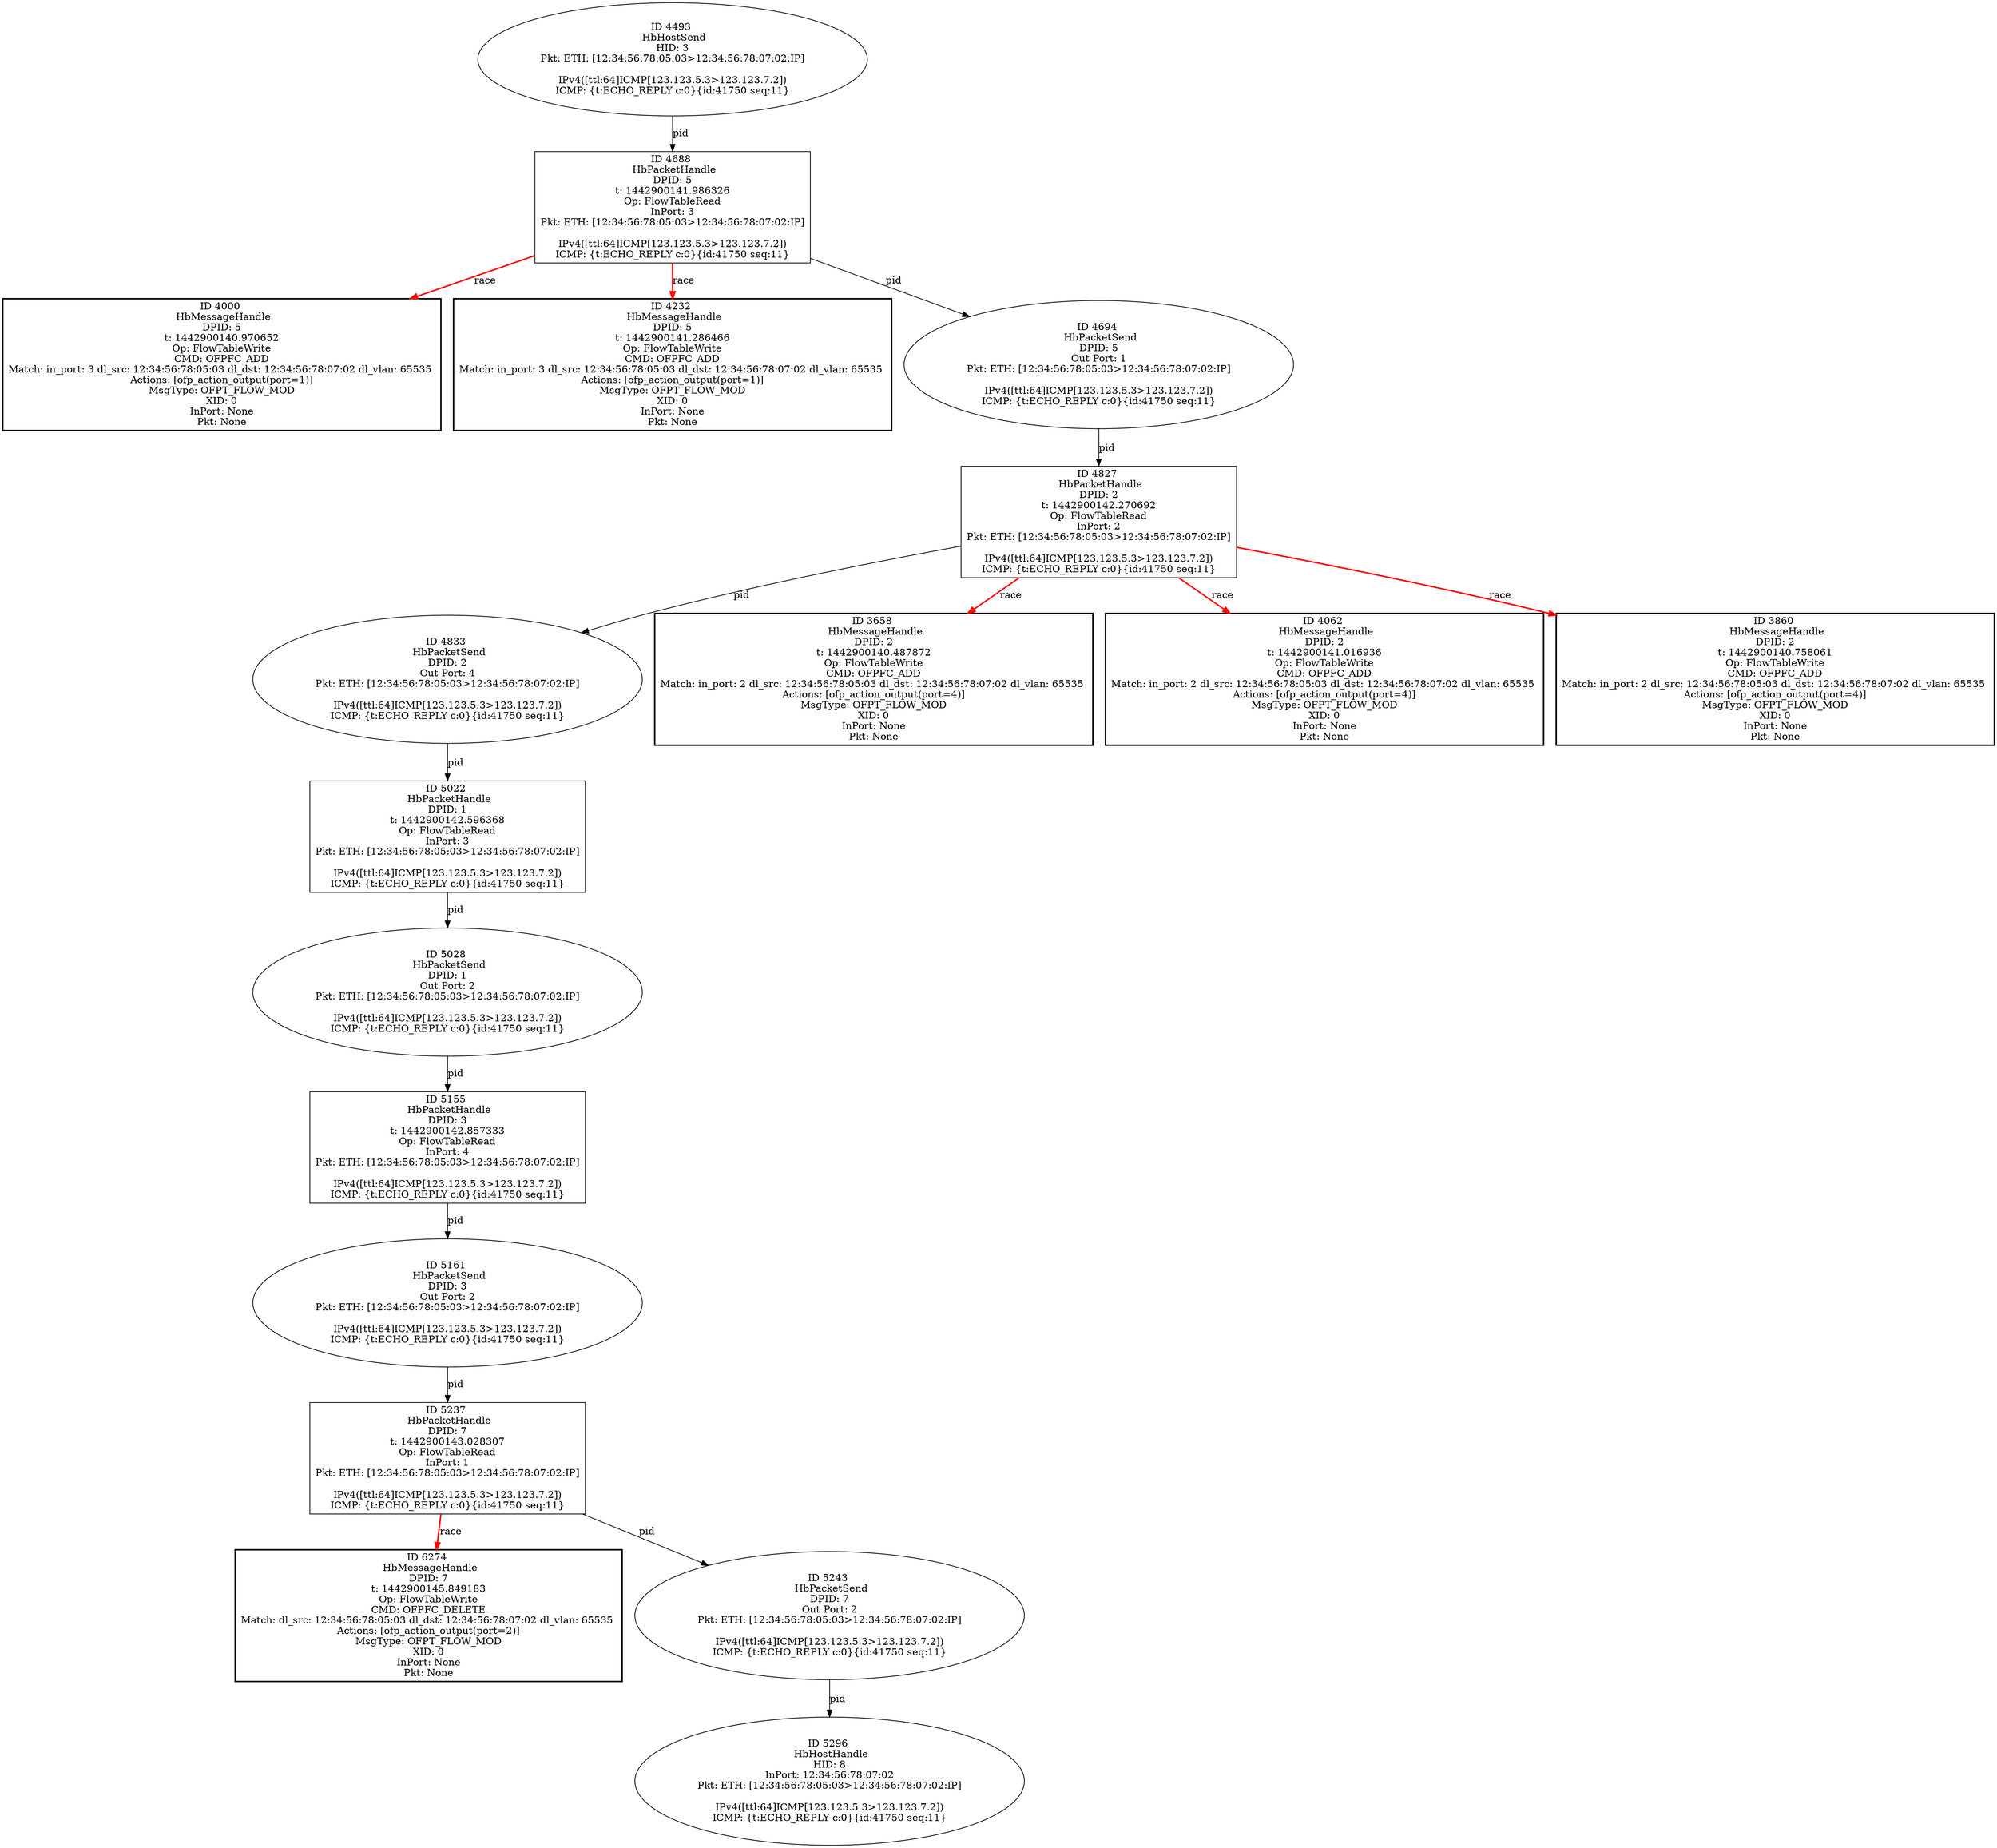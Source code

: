 strict digraph G {
4000 [shape=box, style=bold, event=<hb_events.HbMessageHandle object at 0x10b9cee50>, label="ID 4000 
 HbMessageHandle
DPID: 5
t: 1442900140.970652
Op: FlowTableWrite
CMD: OFPFC_ADD
Match: in_port: 3 dl_src: 12:34:56:78:05:03 dl_dst: 12:34:56:78:07:02 dl_vlan: 65535 
Actions: [ofp_action_output(port=1)]
MsgType: OFPT_FLOW_MOD
XID: 0
InPort: None
Pkt: None"];
4833 [shape=oval, event=<hb_events.HbPacketSend object at 0x10be48650>, label="ID 4833 
 HbPacketSend
DPID: 2
Out Port: 4
Pkt: ETH: [12:34:56:78:05:03>12:34:56:78:07:02:IP]

IPv4([ttl:64]ICMP[123.123.5.3>123.123.7.2])
ICMP: {t:ECHO_REPLY c:0}{id:41750 seq:11}"];
6274 [shape=box, style=bold, event=<hb_events.HbMessageHandle object at 0x10c7c2a50>, label="ID 6274 
 HbMessageHandle
DPID: 7
t: 1442900145.849183
Op: FlowTableWrite
CMD: OFPFC_DELETE
Match: dl_src: 12:34:56:78:05:03 dl_dst: 12:34:56:78:07:02 dl_vlan: 65535 
Actions: [ofp_action_output(port=2)]
MsgType: OFPT_FLOW_MOD
XID: 0
InPort: None
Pkt: None"];
5155 [shape=box, event=<hb_events.HbPacketHandle object at 0x10c0ad7d0>, label="ID 5155 
 HbPacketHandle
DPID: 3
t: 1442900142.857333
Op: FlowTableRead
InPort: 4
Pkt: ETH: [12:34:56:78:05:03>12:34:56:78:07:02:IP]

IPv4([ttl:64]ICMP[123.123.5.3>123.123.7.2])
ICMP: {t:ECHO_REPLY c:0}{id:41750 seq:11}"];
5028 [shape=oval, event=<hb_events.HbPacketSend object at 0x10bf82bd0>, label="ID 5028 
 HbPacketSend
DPID: 1
Out Port: 2
Pkt: ETH: [12:34:56:78:05:03>12:34:56:78:07:02:IP]

IPv4([ttl:64]ICMP[123.123.5.3>123.123.7.2])
ICMP: {t:ECHO_REPLY c:0}{id:41750 seq:11}"];
4232 [shape=box, style=bold, event=<hb_events.HbMessageHandle object at 0x10bb31750>, label="ID 4232 
 HbMessageHandle
DPID: 5
t: 1442900141.286466
Op: FlowTableWrite
CMD: OFPFC_ADD
Match: in_port: 3 dl_src: 12:34:56:78:05:03 dl_dst: 12:34:56:78:07:02 dl_vlan: 65535 
Actions: [ofp_action_output(port=1)]
MsgType: OFPT_FLOW_MOD
XID: 0
InPort: None
Pkt: None"];
5161 [shape=oval, event=<hb_events.HbPacketSend object at 0x10c0bacd0>, label="ID 5161 
 HbPacketSend
DPID: 3
Out Port: 2
Pkt: ETH: [12:34:56:78:05:03>12:34:56:78:07:02:IP]

IPv4([ttl:64]ICMP[123.123.5.3>123.123.7.2])
ICMP: {t:ECHO_REPLY c:0}{id:41750 seq:11}"];
3658 [shape=box, style=bold, event=<hb_events.HbMessageHandle object at 0x10b842490>, label="ID 3658 
 HbMessageHandle
DPID: 2
t: 1442900140.487872
Op: FlowTableWrite
CMD: OFPFC_ADD
Match: in_port: 2 dl_src: 12:34:56:78:05:03 dl_dst: 12:34:56:78:07:02 dl_vlan: 65535 
Actions: [ofp_action_output(port=4)]
MsgType: OFPT_FLOW_MOD
XID: 0
InPort: None
Pkt: None"];
4062 [shape=box, style=bold, event=<hb_events.HbMessageHandle object at 0x10b9faa90>, label="ID 4062 
 HbMessageHandle
DPID: 2
t: 1442900141.016936
Op: FlowTableWrite
CMD: OFPFC_ADD
Match: in_port: 2 dl_src: 12:34:56:78:05:03 dl_dst: 12:34:56:78:07:02 dl_vlan: 65535 
Actions: [ofp_action_output(port=4)]
MsgType: OFPT_FLOW_MOD
XID: 0
InPort: None
Pkt: None"];
4493 [shape=oval, event=<hb_events.HbHostSend object at 0x10bc41a10>, label="ID 4493 
 HbHostSend
HID: 3
Pkt: ETH: [12:34:56:78:05:03>12:34:56:78:07:02:IP]

IPv4([ttl:64]ICMP[123.123.5.3>123.123.7.2])
ICMP: {t:ECHO_REPLY c:0}{id:41750 seq:11}"];
5296 [shape=oval, event=<hb_events.HbHostHandle object at 0x10c16e990>, label="ID 5296 
 HbHostHandle
HID: 8
InPort: 12:34:56:78:07:02
Pkt: ETH: [12:34:56:78:05:03>12:34:56:78:07:02:IP]

IPv4([ttl:64]ICMP[123.123.5.3>123.123.7.2])
ICMP: {t:ECHO_REPLY c:0}{id:41750 seq:11}"];
5243 [shape=oval, event=<hb_events.HbPacketSend object at 0x10c13d990>, label="ID 5243 
 HbPacketSend
DPID: 7
Out Port: 2
Pkt: ETH: [12:34:56:78:05:03>12:34:56:78:07:02:IP]

IPv4([ttl:64]ICMP[123.123.5.3>123.123.7.2])
ICMP: {t:ECHO_REPLY c:0}{id:41750 seq:11}"];
3860 [shape=box, style=bold, event=<hb_events.HbMessageHandle object at 0x10b947410>, label="ID 3860 
 HbMessageHandle
DPID: 2
t: 1442900140.758061
Op: FlowTableWrite
CMD: OFPFC_ADD
Match: in_port: 2 dl_src: 12:34:56:78:05:03 dl_dst: 12:34:56:78:07:02 dl_vlan: 65535 
Actions: [ofp_action_output(port=4)]
MsgType: OFPT_FLOW_MOD
XID: 0
InPort: None
Pkt: None"];
5237 [shape=box, event=<hb_events.HbPacketHandle object at 0x10c11bf90>, label="ID 5237 
 HbPacketHandle
DPID: 7
t: 1442900143.028307
Op: FlowTableRead
InPort: 1
Pkt: ETH: [12:34:56:78:05:03>12:34:56:78:07:02:IP]

IPv4([ttl:64]ICMP[123.123.5.3>123.123.7.2])
ICMP: {t:ECHO_REPLY c:0}{id:41750 seq:11}"];
4694 [shape=oval, event=<hb_events.HbPacketSend object at 0x10bd5ecd0>, label="ID 4694 
 HbPacketSend
DPID: 5
Out Port: 1
Pkt: ETH: [12:34:56:78:05:03>12:34:56:78:07:02:IP]

IPv4([ttl:64]ICMP[123.123.5.3>123.123.7.2])
ICMP: {t:ECHO_REPLY c:0}{id:41750 seq:11}"];
4688 [shape=box, event=<hb_events.HbPacketHandle object at 0x10bd57e50>, label="ID 4688 
 HbPacketHandle
DPID: 5
t: 1442900141.986326
Op: FlowTableRead
InPort: 3
Pkt: ETH: [12:34:56:78:05:03>12:34:56:78:07:02:IP]

IPv4([ttl:64]ICMP[123.123.5.3>123.123.7.2])
ICMP: {t:ECHO_REPLY c:0}{id:41750 seq:11}"];
4827 [shape=box, event=<hb_events.HbPacketHandle object at 0x10be95050>, label="ID 4827 
 HbPacketHandle
DPID: 2
t: 1442900142.270692
Op: FlowTableRead
InPort: 2
Pkt: ETH: [12:34:56:78:05:03>12:34:56:78:07:02:IP]

IPv4([ttl:64]ICMP[123.123.5.3>123.123.7.2])
ICMP: {t:ECHO_REPLY c:0}{id:41750 seq:11}"];
5022 [shape=box, event=<hb_events.HbPacketHandle object at 0x10bf825d0>, label="ID 5022 
 HbPacketHandle
DPID: 1
t: 1442900142.596368
Op: FlowTableRead
InPort: 3
Pkt: ETH: [12:34:56:78:05:03>12:34:56:78:07:02:IP]

IPv4([ttl:64]ICMP[123.123.5.3>123.123.7.2])
ICMP: {t:ECHO_REPLY c:0}{id:41750 seq:11}"];
4833 -> 5022  [rel=pid, label=pid];
5155 -> 5161  [rel=pid, label=pid];
5028 -> 5155  [rel=pid, label=pid];
4827 -> 4833  [rel=pid, label=pid];
4827 -> 3658  [harmful=True, color=red, style=bold, rel=race, label=race];
4827 -> 3860  [harmful=True, color=red, style=bold, rel=race, label=race];
4827 -> 4062  [harmful=True, color=red, style=bold, rel=race, label=race];
5161 -> 5237  [rel=pid, label=pid];
4493 -> 4688  [rel=pid, label=pid];
5237 -> 6274  [harmful=True, color=red, style=bold, rel=race, label=race];
5237 -> 5243  [rel=pid, label=pid];
4694 -> 4827  [rel=pid, label=pid];
4688 -> 4000  [harmful=True, color=red, style=bold, rel=race, label=race];
4688 -> 4232  [harmful=True, color=red, style=bold, rel=race, label=race];
4688 -> 4694  [rel=pid, label=pid];
5243 -> 5296  [rel=pid, label=pid];
5022 -> 5028  [rel=pid, label=pid];
}
